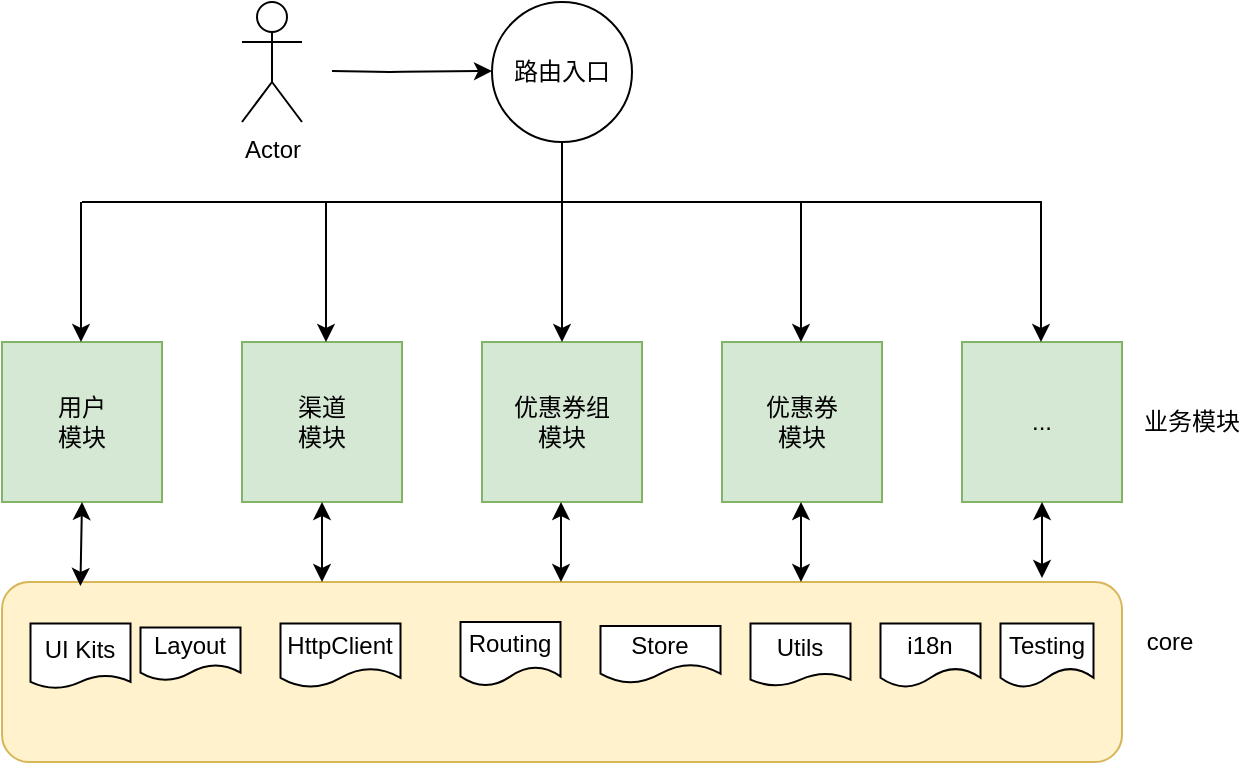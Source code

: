 <mxfile version="14.4.3" type="github">
  <diagram id="5xZiq6wW_Nva5TvQ9aZb" name="Page-1">
    <mxGraphModel dx="782" dy="437" grid="1" gridSize="10" guides="1" tooltips="1" connect="1" arrows="1" fold="1" page="1" pageScale="1" pageWidth="827" pageHeight="1169" math="0" shadow="0">
      <root>
        <mxCell id="0" />
        <mxCell id="1" parent="0" />
        <mxCell id="KXOQ51XhTFSmpcEwheXB-17" value="" style="rounded=1;whiteSpace=wrap;html=1;fillColor=#fff2cc;strokeColor=#d6b656;" parent="1" vertex="1">
          <mxGeometry x="200" y="310" width="560" height="90" as="geometry" />
        </mxCell>
        <mxCell id="KXOQ51XhTFSmpcEwheXB-1" value="Actor" style="shape=umlActor;verticalLabelPosition=bottom;verticalAlign=top;html=1;outlineConnect=0;" parent="1" vertex="1">
          <mxGeometry x="320" y="20" width="30" height="60" as="geometry" />
        </mxCell>
        <mxCell id="KXOQ51XhTFSmpcEwheXB-2" value="路由入口" style="ellipse;whiteSpace=wrap;html=1;aspect=fixed;" parent="1" vertex="1">
          <mxGeometry x="445" y="20" width="70" height="70" as="geometry" />
        </mxCell>
        <mxCell id="KXOQ51XhTFSmpcEwheXB-3" value="用户&lt;br&gt;模块" style="whiteSpace=wrap;html=1;aspect=fixed;fillColor=#d5e8d4;strokeColor=#82b366;" parent="1" vertex="1">
          <mxGeometry x="200" y="190" width="80" height="80" as="geometry" />
        </mxCell>
        <mxCell id="KXOQ51XhTFSmpcEwheXB-4" value="渠道&lt;br&gt;模块" style="whiteSpace=wrap;html=1;aspect=fixed;fillColor=#d5e8d4;strokeColor=#82b366;" parent="1" vertex="1">
          <mxGeometry x="320" y="190" width="80" height="80" as="geometry" />
        </mxCell>
        <mxCell id="KXOQ51XhTFSmpcEwheXB-5" value="优惠券组&lt;br&gt;模块" style="whiteSpace=wrap;html=1;aspect=fixed;fillColor=#d5e8d4;strokeColor=#82b366;" parent="1" vertex="1">
          <mxGeometry x="440" y="190" width="80" height="80" as="geometry" />
        </mxCell>
        <mxCell id="KXOQ51XhTFSmpcEwheXB-6" value="优惠券&lt;br&gt;模块" style="whiteSpace=wrap;html=1;aspect=fixed;fillColor=#d5e8d4;strokeColor=#82b366;" parent="1" vertex="1">
          <mxGeometry x="560" y="190" width="80" height="80" as="geometry" />
        </mxCell>
        <mxCell id="KXOQ51XhTFSmpcEwheXB-7" value="..." style="whiteSpace=wrap;html=1;aspect=fixed;fillColor=#d5e8d4;strokeColor=#82b366;" parent="1" vertex="1">
          <mxGeometry x="680" y="190" width="80" height="80" as="geometry" />
        </mxCell>
        <mxCell id="KXOQ51XhTFSmpcEwheXB-10" value="" style="endArrow=none;html=1;" parent="1" edge="1">
          <mxGeometry width="50" height="50" relative="1" as="geometry">
            <mxPoint x="480" y="120" as="sourcePoint" />
            <mxPoint x="480" y="90" as="targetPoint" />
          </mxGeometry>
        </mxCell>
        <mxCell id="KXOQ51XhTFSmpcEwheXB-11" value="" style="endArrow=none;html=1;" parent="1" edge="1">
          <mxGeometry width="50" height="50" relative="1" as="geometry">
            <mxPoint x="240" y="120" as="sourcePoint" />
            <mxPoint x="720" y="120" as="targetPoint" />
          </mxGeometry>
        </mxCell>
        <mxCell id="KXOQ51XhTFSmpcEwheXB-12" value="" style="endArrow=classic;html=1;" parent="1" edge="1">
          <mxGeometry width="50" height="50" relative="1" as="geometry">
            <mxPoint x="362" y="120" as="sourcePoint" />
            <mxPoint x="362" y="190" as="targetPoint" />
          </mxGeometry>
        </mxCell>
        <mxCell id="KXOQ51XhTFSmpcEwheXB-13" value="" style="endArrow=classic;html=1;" parent="1" edge="1">
          <mxGeometry width="50" height="50" relative="1" as="geometry">
            <mxPoint x="239.5" y="120" as="sourcePoint" />
            <mxPoint x="239.5" y="190" as="targetPoint" />
          </mxGeometry>
        </mxCell>
        <mxCell id="KXOQ51XhTFSmpcEwheXB-14" value="" style="endArrow=classic;html=1;" parent="1" edge="1">
          <mxGeometry width="50" height="50" relative="1" as="geometry">
            <mxPoint x="480" y="120" as="sourcePoint" />
            <mxPoint x="480" y="190" as="targetPoint" />
          </mxGeometry>
        </mxCell>
        <mxCell id="KXOQ51XhTFSmpcEwheXB-15" value="" style="endArrow=classic;html=1;" parent="1" edge="1">
          <mxGeometry width="50" height="50" relative="1" as="geometry">
            <mxPoint x="599.5" y="120" as="sourcePoint" />
            <mxPoint x="599.5" y="190" as="targetPoint" />
          </mxGeometry>
        </mxCell>
        <mxCell id="KXOQ51XhTFSmpcEwheXB-16" value="" style="endArrow=classic;html=1;" parent="1" edge="1">
          <mxGeometry width="50" height="50" relative="1" as="geometry">
            <mxPoint x="719.5" y="120" as="sourcePoint" />
            <mxPoint x="719.5" y="190" as="targetPoint" />
          </mxGeometry>
        </mxCell>
        <mxCell id="KXOQ51XhTFSmpcEwheXB-20" value="HttpClient" style="shape=document;whiteSpace=wrap;html=1;boundedLbl=1;" parent="1" vertex="1">
          <mxGeometry x="339.25" y="330.69" width="60" height="32" as="geometry" />
        </mxCell>
        <mxCell id="KXOQ51XhTFSmpcEwheXB-25" value="Store" style="shape=document;whiteSpace=wrap;html=1;boundedLbl=1;size=0.333;" parent="1" vertex="1">
          <mxGeometry x="499.25" y="332.01" width="60" height="28.62" as="geometry" />
        </mxCell>
        <mxCell id="KXOQ51XhTFSmpcEwheXB-28" value="Routing" style="shape=document;whiteSpace=wrap;html=1;boundedLbl=1;" parent="1" vertex="1">
          <mxGeometry x="429.25" y="330" width="50" height="32" as="geometry" />
        </mxCell>
        <mxCell id="KXOQ51XhTFSmpcEwheXB-29" value="" style="endArrow=classic;html=1;" parent="1" edge="1">
          <mxGeometry width="50" height="50" relative="1" as="geometry">
            <mxPoint x="365" y="54.5" as="sourcePoint" />
            <mxPoint x="445" y="54.5" as="targetPoint" />
            <Array as="points">
              <mxPoint x="390" y="55" />
            </Array>
          </mxGeometry>
        </mxCell>
        <mxCell id="KXOQ51XhTFSmpcEwheXB-30" value="Utils" style="shape=document;whiteSpace=wrap;html=1;boundedLbl=1;size=0.2;" parent="1" vertex="1">
          <mxGeometry x="574.25" y="330.69" width="50" height="31.25" as="geometry" />
        </mxCell>
        <mxCell id="KXOQ51XhTFSmpcEwheXB-34" value="UI Kits" style="shape=document;whiteSpace=wrap;html=1;boundedLbl=1;size=0.2;" parent="1" vertex="1">
          <mxGeometry x="214.25" y="330.69" width="50" height="32.5" as="geometry" />
        </mxCell>
        <mxCell id="KXOQ51XhTFSmpcEwheXB-36" value="" style="endArrow=classic;startArrow=classic;html=1;exitX=0.5;exitY=1;exitDx=0;exitDy=0;entryX=0.07;entryY=0.022;entryDx=0;entryDy=0;entryPerimeter=0;" parent="1" source="KXOQ51XhTFSmpcEwheXB-3" target="KXOQ51XhTFSmpcEwheXB-17" edge="1">
          <mxGeometry width="50" height="50" relative="1" as="geometry">
            <mxPoint x="550" y="270" as="sourcePoint" />
            <mxPoint x="400" y="280" as="targetPoint" />
          </mxGeometry>
        </mxCell>
        <mxCell id="KXOQ51XhTFSmpcEwheXB-37" value="" style="endArrow=classic;startArrow=classic;html=1;exitX=0.5;exitY=1;exitDx=0;exitDy=0;" parent="1" source="KXOQ51XhTFSmpcEwheXB-4" edge="1">
          <mxGeometry width="50" height="50" relative="1" as="geometry">
            <mxPoint x="250" y="280" as="sourcePoint" />
            <mxPoint x="360" y="310" as="targetPoint" />
          </mxGeometry>
        </mxCell>
        <mxCell id="KXOQ51XhTFSmpcEwheXB-38" value="" style="endArrow=classic;startArrow=classic;html=1;exitX=0.5;exitY=1;exitDx=0;exitDy=0;" parent="1" edge="1">
          <mxGeometry width="50" height="50" relative="1" as="geometry">
            <mxPoint x="479.5" y="270" as="sourcePoint" />
            <mxPoint x="479.5" y="310" as="targetPoint" />
          </mxGeometry>
        </mxCell>
        <mxCell id="KXOQ51XhTFSmpcEwheXB-39" value="" style="endArrow=classic;startArrow=classic;html=1;exitX=0.5;exitY=1;exitDx=0;exitDy=0;" parent="1" edge="1">
          <mxGeometry width="50" height="50" relative="1" as="geometry">
            <mxPoint x="599.5" y="270" as="sourcePoint" />
            <mxPoint x="599.5" y="310" as="targetPoint" />
          </mxGeometry>
        </mxCell>
        <mxCell id="KXOQ51XhTFSmpcEwheXB-40" value="" style="endArrow=classic;startArrow=classic;html=1;exitX=0.5;exitY=1;exitDx=0;exitDy=0;" parent="1" source="KXOQ51XhTFSmpcEwheXB-7" edge="1">
          <mxGeometry width="50" height="50" relative="1" as="geometry">
            <mxPoint x="390" y="300" as="sourcePoint" />
            <mxPoint x="720" y="308" as="targetPoint" />
          </mxGeometry>
        </mxCell>
        <mxCell id="pNSAxtEUwlwTx5AHmhqM-1" value="i18n" style="shape=document;whiteSpace=wrap;html=1;boundedLbl=1;" vertex="1" parent="1">
          <mxGeometry x="639.25" y="330.69" width="50" height="32" as="geometry" />
        </mxCell>
        <mxCell id="pNSAxtEUwlwTx5AHmhqM-2" value="Testing" style="shape=document;whiteSpace=wrap;html=1;boundedLbl=1;" vertex="1" parent="1">
          <mxGeometry x="699.25" y="330.69" width="46.5" height="32" as="geometry" />
        </mxCell>
        <mxCell id="pNSAxtEUwlwTx5AHmhqM-3" value="Layout" style="shape=document;whiteSpace=wrap;html=1;boundedLbl=1;" vertex="1" parent="1">
          <mxGeometry x="269.25" y="332.69" width="50" height="26.62" as="geometry" />
        </mxCell>
        <mxCell id="pNSAxtEUwlwTx5AHmhqM-6" value="业务模块" style="text;html=1;strokeColor=none;fillColor=none;align=center;verticalAlign=middle;whiteSpace=wrap;rounded=0;" vertex="1" parent="1">
          <mxGeometry x="770" y="220" width="50" height="20" as="geometry" />
        </mxCell>
        <mxCell id="pNSAxtEUwlwTx5AHmhqM-7" value="core" style="text;html=1;strokeColor=none;fillColor=none;align=center;verticalAlign=middle;whiteSpace=wrap;rounded=0;" vertex="1" parent="1">
          <mxGeometry x="759" y="330" width="50" height="20" as="geometry" />
        </mxCell>
      </root>
    </mxGraphModel>
  </diagram>
</mxfile>
